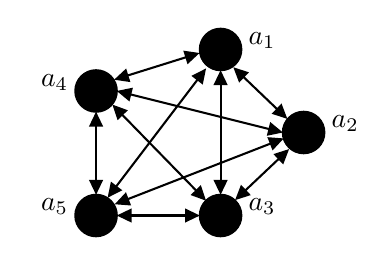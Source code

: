 

\tikzset{every picture/.style={line width=0.75pt}} %set default line width to 0.75pt        

\begin{tikzpicture}[x=0.75pt,y=0.75pt,yscale=-1,xscale=1]
%uncomment if require: \path (0,300); %set diagram left start at 0, and has height of 300

%Shape: Circle [id:dp0848172397043776] 
\draw  [fill={rgb, 255:red, 0; green, 0; blue, 0 }  ,fill opacity=1 ] (240,70) .. controls (240,64.48) and (244.48,60) .. (250,60) .. controls (255.52,60) and (260,64.48) .. (260,70) .. controls (260,75.52) and (255.52,80) .. (250,80) .. controls (244.48,80) and (240,75.52) .. (240,70) -- cycle ;
%Shape: Circle [id:dp31674410597007485] 
\draw  [fill={rgb, 255:red, 0; green, 0; blue, 0 }  ,fill opacity=1 ] (340,90) .. controls (340,84.48) and (344.48,80) .. (350,80) .. controls (355.52,80) and (360,84.48) .. (360,90) .. controls (360,95.52) and (355.52,100) .. (350,100) .. controls (344.48,100) and (340,95.52) .. (340,90) -- cycle ;
%Shape: Circle [id:dp1507450799538923] 
\draw  [fill={rgb, 255:red, 0; green, 0; blue, 0 }  ,fill opacity=1 ] (300,130) .. controls (300,124.48) and (304.48,120) .. (310,120) .. controls (315.52,120) and (320,124.48) .. (320,130) .. controls (320,135.52) and (315.52,140) .. (310,140) .. controls (304.48,140) and (300,135.52) .. (300,130) -- cycle ;
%Shape: Circle [id:dp20520714066755197] 
\draw  [fill={rgb, 255:red, 0; green, 0; blue, 0 }  ,fill opacity=1 ] (300,50) .. controls (300,44.48) and (304.48,40) .. (310,40) .. controls (315.52,40) and (320,44.48) .. (320,50) .. controls (320,55.52) and (315.52,60) .. (310,60) .. controls (304.48,60) and (300,55.52) .. (300,50) -- cycle ;
%Shape: Circle [id:dp24146532736061066] 
\draw  [fill={rgb, 255:red, 0; green, 0; blue, 0 }  ,fill opacity=1 ] (240,130) .. controls (240,124.48) and (244.48,120) .. (250,120) .. controls (255.52,120) and (260,124.48) .. (260,130) .. controls (260,135.52) and (255.52,140) .. (250,140) .. controls (244.48,140) and (240,135.52) .. (240,130) -- cycle ;
%Straight Lines [id:da6664407766794684] 
\draw    (257.39,119.04) -- (301.18,61.53) ;
\draw [shift={(303,59.14)}, rotate = 487.29] [fill={rgb, 255:red, 0; green, 0; blue, 0 }  ][line width=0.08]  [draw opacity=0] (7.14,-3.43) -- (0,0) -- (7.14,3.43) -- cycle    ;
\draw [shift={(255.57,121.43)}, rotate = 307.29] [fill={rgb, 255:red, 0; green, 0; blue, 0 }  ][line width=0.08]  [draw opacity=0] (7.14,-3.43) -- (0,0) -- (7.14,3.43) -- cycle    ;
%Straight Lines [id:da1625704187336976] 
\draw    (261.8,123.48) -- (337.63,93.95) ;
\draw [shift={(340.43,92.86)}, rotate = 518.72] [fill={rgb, 255:red, 0; green, 0; blue, 0 }  ][line width=0.08]  [draw opacity=0] (7.14,-3.43) -- (0,0) -- (7.14,3.43) -- cycle    ;
\draw [shift={(259,124.57)}, rotate = 338.72] [fill={rgb, 255:red, 0; green, 0; blue, 0 }  ][line width=0.08]  [draw opacity=0] (7.14,-3.43) -- (0,0) -- (7.14,3.43) -- cycle    ;
%Straight Lines [id:da695121411177752] 
\draw    (263,130) -- (297,130) ;
\draw [shift={(300,130)}, rotate = 180] [fill={rgb, 255:red, 0; green, 0; blue, 0 }  ][line width=0.08]  [draw opacity=0] (7.14,-3.43) -- (0,0) -- (7.14,3.43) -- cycle    ;
\draw [shift={(260,130)}, rotate = 0] [fill={rgb, 255:red, 0; green, 0; blue, 0 }  ][line width=0.08]  [draw opacity=0] (7.14,-3.43) -- (0,0) -- (7.14,3.43) -- cycle    ;
%Straight Lines [id:da08524178713195796] 
\draw    (250,117) -- (250,83) ;
\draw [shift={(250,80)}, rotate = 450] [fill={rgb, 255:red, 0; green, 0; blue, 0 }  ][line width=0.08]  [draw opacity=0] (7.14,-3.43) -- (0,0) -- (7.14,3.43) -- cycle    ;
\draw [shift={(250,120)}, rotate = 270] [fill={rgb, 255:red, 0; green, 0; blue, 0 }  ][line width=0.08]  [draw opacity=0] (7.14,-3.43) -- (0,0) -- (7.14,3.43) -- cycle    ;
%Straight Lines [id:da7755383217324703] 
\draw    (319.18,120.51) -- (340.82,100.06) ;
\draw [shift={(343,98)}, rotate = 496.62] [fill={rgb, 255:red, 0; green, 0; blue, 0 }  ][line width=0.08]  [draw opacity=0] (7.14,-3.43) -- (0,0) -- (7.14,3.43) -- cycle    ;
\draw [shift={(317,122.57)}, rotate = 316.62] [fill={rgb, 255:red, 0; green, 0; blue, 0 }  ][line width=0.08]  [draw opacity=0] (7.14,-3.43) -- (0,0) -- (7.14,3.43) -- cycle    ;
%Straight Lines [id:da029732902671673278] 
\draw    (310,117) -- (310,63) ;
\draw [shift={(310,60)}, rotate = 450] [fill={rgb, 255:red, 0; green, 0; blue, 0 }  ][line width=0.08]  [draw opacity=0] (7.14,-3.43) -- (0,0) -- (7.14,3.43) -- cycle    ;
\draw [shift={(310,120)}, rotate = 270] [fill={rgb, 255:red, 0; green, 0; blue, 0 }  ][line width=0.08]  [draw opacity=0] (7.14,-3.43) -- (0,0) -- (7.14,3.43) -- cycle    ;
%Straight Lines [id:da3673999829563772] 
\draw    (300.91,120.71) -- (259.95,78.72) ;
\draw [shift={(257.86,76.57)}, rotate = 405.72] [fill={rgb, 255:red, 0; green, 0; blue, 0 }  ][line width=0.08]  [draw opacity=0] (7.14,-3.43) -- (0,0) -- (7.14,3.43) -- cycle    ;
\draw [shift={(303,122.86)}, rotate = 225.72] [fill={rgb, 255:red, 0; green, 0; blue, 0 }  ][line width=0.08]  [draw opacity=0] (7.14,-3.43) -- (0,0) -- (7.14,3.43) -- cycle    ;
%Straight Lines [id:da29543061860198483] 
\draw    (261.58,63.68) -- (296.99,52.61) ;
\draw [shift={(299.86,51.71)}, rotate = 522.65] [fill={rgb, 255:red, 0; green, 0; blue, 0 }  ][line width=0.08]  [draw opacity=0] (7.14,-3.43) -- (0,0) -- (7.14,3.43) -- cycle    ;
\draw [shift={(258.71,64.57)}, rotate = 342.65] [fill={rgb, 255:red, 0; green, 0; blue, 0 }  ][line width=0.08]  [draw opacity=0] (7.14,-3.43) -- (0,0) -- (7.14,3.43) -- cycle    ;
%Straight Lines [id:da4339381076982467] 
\draw    (337.09,89.27) -- (262.91,70.73) ;
\draw [shift={(260,70)}, rotate = 374.04] [fill={rgb, 255:red, 0; green, 0; blue, 0 }  ][line width=0.08]  [draw opacity=0] (7.14,-3.43) -- (0,0) -- (7.14,3.43) -- cycle    ;
\draw [shift={(340,90)}, rotate = 194.04] [fill={rgb, 255:red, 0; green, 0; blue, 0 }  ][line width=0.08]  [draw opacity=0] (7.14,-3.43) -- (0,0) -- (7.14,3.43) -- cycle    ;
%Straight Lines [id:da3058085203934475] 
\draw    (318.31,60.64) -- (339.97,81.36) ;
\draw [shift={(342.14,83.43)}, rotate = 223.71] [fill={rgb, 255:red, 0; green, 0; blue, 0 }  ][line width=0.08]  [draw opacity=0] (7.14,-3.43) -- (0,0) -- (7.14,3.43) -- cycle    ;
\draw [shift={(316.14,58.57)}, rotate = 43.71] [fill={rgb, 255:red, 0; green, 0; blue, 0 }  ][line width=0.08]  [draw opacity=0] (7.14,-3.43) -- (0,0) -- (7.14,3.43) -- cycle    ;

% Text Node
\draw (322,40.4) node [anchor=north west][inner sep=0.75pt]    {$a_{1}$};
% Text Node
\draw (362,80.4) node [anchor=north west][inner sep=0.75pt]    {$a_{2}$};
% Text Node
\draw (322,120.4) node [anchor=north west][inner sep=0.75pt]    {$a_{3}$};
% Text Node
\draw (222,60.4) node [anchor=north west][inner sep=0.75pt]    {$a_{4}$};
% Text Node
\draw (222,120.4) node [anchor=north west][inner sep=0.75pt]    {$a_{5}$};


\end{tikzpicture}
